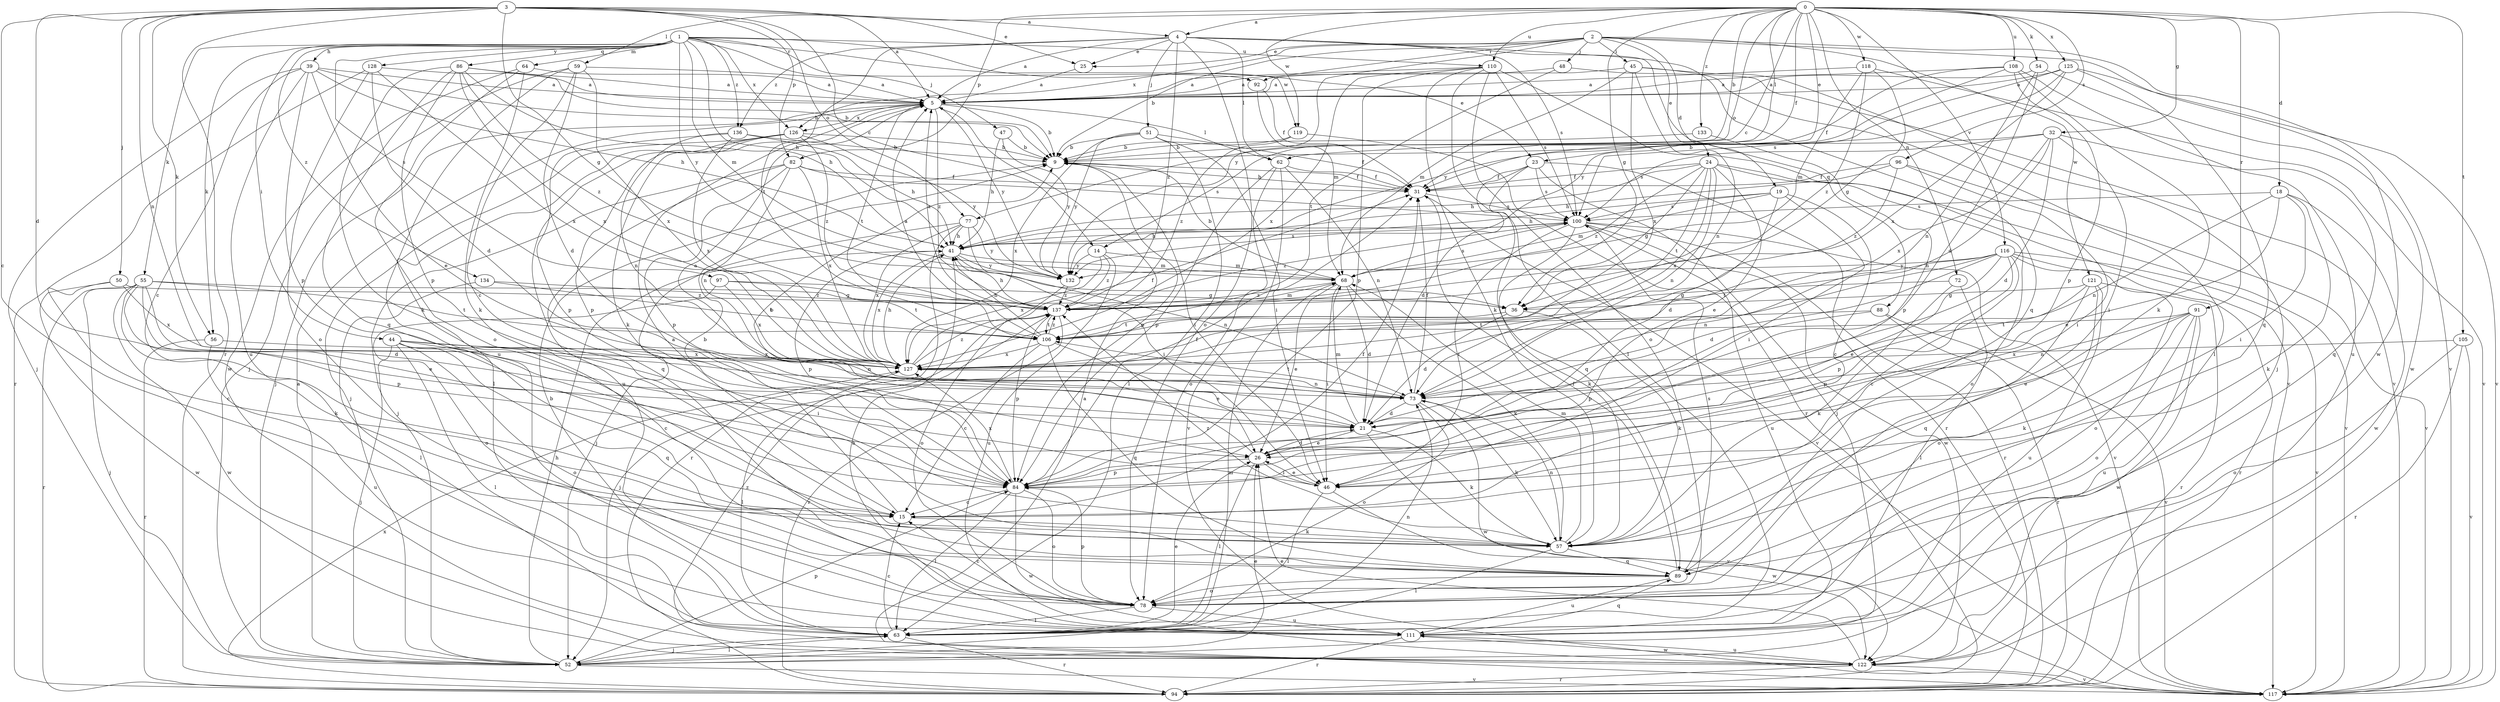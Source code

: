 strict digraph  {
0;
1;
2;
3;
4;
5;
9;
14;
15;
18;
19;
21;
23;
24;
25;
26;
31;
32;
36;
39;
41;
44;
45;
46;
47;
48;
50;
51;
52;
54;
55;
56;
57;
59;
62;
63;
64;
68;
72;
73;
77;
78;
82;
84;
86;
88;
89;
91;
92;
94;
96;
97;
100;
105;
106;
108;
110;
111;
116;
117;
118;
119;
121;
122;
125;
126;
127;
128;
132;
133;
134;
136;
137;
0 -> 4  [label=a];
0 -> 9  [label=b];
0 -> 14  [label=c];
0 -> 18  [label=d];
0 -> 23  [label=e];
0 -> 31  [label=f];
0 -> 32  [label=g];
0 -> 36  [label=g];
0 -> 54  [label=k];
0 -> 59  [label=l];
0 -> 62  [label=l];
0 -> 72  [label=n];
0 -> 77  [label=o];
0 -> 82  [label=p];
0 -> 91  [label=r];
0 -> 96  [label=s];
0 -> 105  [label=t];
0 -> 108  [label=u];
0 -> 110  [label=u];
0 -> 116  [label=v];
0 -> 118  [label=w];
0 -> 119  [label=w];
0 -> 125  [label=x];
0 -> 133  [label=z];
1 -> 23  [label=e];
1 -> 39  [label=h];
1 -> 41  [label=h];
1 -> 44  [label=i];
1 -> 47  [label=j];
1 -> 55  [label=k];
1 -> 56  [label=k];
1 -> 64  [label=m];
1 -> 68  [label=m];
1 -> 86  [label=q];
1 -> 92  [label=r];
1 -> 97  [label=s];
1 -> 110  [label=u];
1 -> 119  [label=w];
1 -> 126  [label=x];
1 -> 128  [label=y];
1 -> 132  [label=y];
1 -> 134  [label=z];
1 -> 136  [label=z];
2 -> 9  [label=b];
2 -> 19  [label=d];
2 -> 24  [label=e];
2 -> 25  [label=e];
2 -> 45  [label=i];
2 -> 48  [label=j];
2 -> 92  [label=r];
2 -> 117  [label=v];
2 -> 121  [label=w];
2 -> 122  [label=w];
2 -> 126  [label=x];
2 -> 132  [label=y];
3 -> 4  [label=a];
3 -> 5  [label=a];
3 -> 14  [label=c];
3 -> 15  [label=c];
3 -> 21  [label=d];
3 -> 25  [label=e];
3 -> 36  [label=g];
3 -> 50  [label=j];
3 -> 56  [label=k];
3 -> 73  [label=n];
3 -> 77  [label=o];
3 -> 82  [label=p];
3 -> 94  [label=r];
4 -> 5  [label=a];
4 -> 25  [label=e];
4 -> 51  [label=j];
4 -> 62  [label=l];
4 -> 78  [label=o];
4 -> 88  [label=q];
4 -> 89  [label=q];
4 -> 100  [label=s];
4 -> 106  [label=t];
4 -> 136  [label=z];
4 -> 137  [label=z];
5 -> 9  [label=b];
5 -> 52  [label=j];
5 -> 57  [label=k];
5 -> 62  [label=l];
5 -> 106  [label=t];
5 -> 126  [label=x];
5 -> 132  [label=y];
5 -> 137  [label=z];
9 -> 31  [label=f];
9 -> 46  [label=i];
9 -> 84  [label=p];
14 -> 68  [label=m];
14 -> 111  [label=u];
14 -> 127  [label=x];
14 -> 132  [label=y];
14 -> 137  [label=z];
15 -> 9  [label=b];
15 -> 31  [label=f];
15 -> 57  [label=k];
18 -> 26  [label=e];
18 -> 46  [label=i];
18 -> 57  [label=k];
18 -> 73  [label=n];
18 -> 100  [label=s];
18 -> 122  [label=w];
19 -> 15  [label=c];
19 -> 21  [label=d];
19 -> 41  [label=h];
19 -> 46  [label=i];
19 -> 68  [label=m];
19 -> 100  [label=s];
21 -> 5  [label=a];
21 -> 26  [label=e];
21 -> 57  [label=k];
21 -> 68  [label=m];
21 -> 117  [label=v];
23 -> 21  [label=d];
23 -> 31  [label=f];
23 -> 52  [label=j];
23 -> 89  [label=q];
23 -> 94  [label=r];
23 -> 100  [label=s];
24 -> 26  [label=e];
24 -> 31  [label=f];
24 -> 36  [label=g];
24 -> 41  [label=h];
24 -> 73  [label=n];
24 -> 78  [label=o];
24 -> 106  [label=t];
24 -> 117  [label=v];
24 -> 127  [label=x];
24 -> 137  [label=z];
25 -> 5  [label=a];
26 -> 9  [label=b];
26 -> 21  [label=d];
26 -> 46  [label=i];
26 -> 63  [label=l];
26 -> 84  [label=p];
31 -> 9  [label=b];
31 -> 100  [label=s];
31 -> 117  [label=v];
32 -> 9  [label=b];
32 -> 21  [label=d];
32 -> 46  [label=i];
32 -> 73  [label=n];
32 -> 89  [label=q];
32 -> 100  [label=s];
32 -> 127  [label=x];
36 -> 21  [label=d];
36 -> 57  [label=k];
36 -> 106  [label=t];
39 -> 5  [label=a];
39 -> 9  [label=b];
39 -> 15  [label=c];
39 -> 26  [label=e];
39 -> 41  [label=h];
39 -> 52  [label=j];
39 -> 84  [label=p];
39 -> 111  [label=u];
41 -> 68  [label=m];
41 -> 73  [label=n];
41 -> 84  [label=p];
41 -> 100  [label=s];
41 -> 127  [label=x];
41 -> 132  [label=y];
44 -> 15  [label=c];
44 -> 46  [label=i];
44 -> 52  [label=j];
44 -> 63  [label=l];
44 -> 73  [label=n];
44 -> 78  [label=o];
44 -> 89  [label=q];
44 -> 127  [label=x];
45 -> 5  [label=a];
45 -> 52  [label=j];
45 -> 63  [label=l];
45 -> 68  [label=m];
45 -> 73  [label=n];
45 -> 127  [label=x];
46 -> 26  [label=e];
46 -> 63  [label=l];
46 -> 122  [label=w];
47 -> 9  [label=b];
47 -> 41  [label=h];
47 -> 132  [label=y];
48 -> 5  [label=a];
48 -> 106  [label=t];
48 -> 117  [label=v];
50 -> 15  [label=c];
50 -> 122  [label=w];
50 -> 127  [label=x];
50 -> 137  [label=z];
51 -> 9  [label=b];
51 -> 31  [label=f];
51 -> 46  [label=i];
51 -> 63  [label=l];
51 -> 127  [label=x];
51 -> 132  [label=y];
52 -> 5  [label=a];
52 -> 26  [label=e];
52 -> 41  [label=h];
52 -> 63  [label=l];
52 -> 68  [label=m];
52 -> 84  [label=p];
52 -> 117  [label=v];
54 -> 5  [label=a];
54 -> 21  [label=d];
54 -> 73  [label=n];
54 -> 122  [label=w];
55 -> 21  [label=d];
55 -> 26  [label=e];
55 -> 36  [label=g];
55 -> 52  [label=j];
55 -> 57  [label=k];
55 -> 84  [label=p];
55 -> 94  [label=r];
55 -> 106  [label=t];
55 -> 122  [label=w];
56 -> 94  [label=r];
56 -> 111  [label=u];
56 -> 127  [label=x];
57 -> 63  [label=l];
57 -> 68  [label=m];
57 -> 73  [label=n];
57 -> 89  [label=q];
57 -> 137  [label=z];
59 -> 5  [label=a];
59 -> 15  [label=c];
59 -> 21  [label=d];
59 -> 52  [label=j];
59 -> 111  [label=u];
59 -> 127  [label=x];
62 -> 31  [label=f];
62 -> 73  [label=n];
62 -> 78  [label=o];
62 -> 84  [label=p];
62 -> 117  [label=v];
63 -> 9  [label=b];
63 -> 15  [label=c];
63 -> 26  [label=e];
63 -> 52  [label=j];
63 -> 73  [label=n];
63 -> 94  [label=r];
64 -> 5  [label=a];
64 -> 57  [label=k];
64 -> 78  [label=o];
64 -> 122  [label=w];
68 -> 9  [label=b];
68 -> 21  [label=d];
68 -> 26  [label=e];
68 -> 46  [label=i];
68 -> 57  [label=k];
68 -> 100  [label=s];
68 -> 137  [label=z];
72 -> 36  [label=g];
72 -> 57  [label=k];
72 -> 63  [label=l];
73 -> 21  [label=d];
73 -> 31  [label=f];
73 -> 57  [label=k];
73 -> 78  [label=o];
73 -> 106  [label=t];
73 -> 122  [label=w];
77 -> 41  [label=h];
77 -> 46  [label=i];
77 -> 52  [label=j];
77 -> 94  [label=r];
77 -> 127  [label=x];
77 -> 132  [label=y];
78 -> 15  [label=c];
78 -> 63  [label=l];
78 -> 84  [label=p];
78 -> 111  [label=u];
82 -> 31  [label=f];
82 -> 52  [label=j];
82 -> 73  [label=n];
82 -> 84  [label=p];
82 -> 89  [label=q];
82 -> 100  [label=s];
82 -> 127  [label=x];
84 -> 15  [label=c];
84 -> 31  [label=f];
84 -> 63  [label=l];
84 -> 78  [label=o];
84 -> 122  [label=w];
84 -> 127  [label=x];
86 -> 5  [label=a];
86 -> 9  [label=b];
86 -> 41  [label=h];
86 -> 57  [label=k];
86 -> 84  [label=p];
86 -> 89  [label=q];
86 -> 127  [label=x];
86 -> 137  [label=z];
88 -> 84  [label=p];
88 -> 94  [label=r];
88 -> 106  [label=t];
88 -> 117  [label=v];
89 -> 5  [label=a];
89 -> 31  [label=f];
89 -> 78  [label=o];
89 -> 100  [label=s];
89 -> 111  [label=u];
91 -> 26  [label=e];
91 -> 57  [label=k];
91 -> 73  [label=n];
91 -> 78  [label=o];
91 -> 106  [label=t];
91 -> 111  [label=u];
91 -> 122  [label=w];
92 -> 31  [label=f];
92 -> 68  [label=m];
94 -> 127  [label=x];
96 -> 31  [label=f];
96 -> 41  [label=h];
96 -> 46  [label=i];
96 -> 117  [label=v];
96 -> 137  [label=z];
97 -> 36  [label=g];
97 -> 78  [label=o];
97 -> 106  [label=t];
97 -> 127  [label=x];
100 -> 41  [label=h];
100 -> 46  [label=i];
100 -> 57  [label=k];
100 -> 94  [label=r];
100 -> 111  [label=u];
100 -> 117  [label=v];
100 -> 122  [label=w];
100 -> 137  [label=z];
105 -> 78  [label=o];
105 -> 94  [label=r];
105 -> 117  [label=v];
105 -> 127  [label=x];
106 -> 5  [label=a];
106 -> 15  [label=c];
106 -> 26  [label=e];
106 -> 41  [label=h];
106 -> 89  [label=q];
106 -> 127  [label=x];
106 -> 137  [label=z];
108 -> 5  [label=a];
108 -> 31  [label=f];
108 -> 57  [label=k];
108 -> 84  [label=p];
108 -> 111  [label=u];
108 -> 132  [label=y];
110 -> 5  [label=a];
110 -> 57  [label=k];
110 -> 63  [label=l];
110 -> 78  [label=o];
110 -> 84  [label=p];
110 -> 100  [label=s];
110 -> 117  [label=v];
110 -> 127  [label=x];
111 -> 41  [label=h];
111 -> 89  [label=q];
111 -> 94  [label=r];
111 -> 122  [label=w];
116 -> 15  [label=c];
116 -> 21  [label=d];
116 -> 26  [label=e];
116 -> 73  [label=n];
116 -> 78  [label=o];
116 -> 84  [label=p];
116 -> 94  [label=r];
116 -> 106  [label=t];
116 -> 117  [label=v];
116 -> 132  [label=y];
117 -> 5  [label=a];
118 -> 5  [label=a];
118 -> 36  [label=g];
118 -> 68  [label=m];
118 -> 117  [label=v];
118 -> 137  [label=z];
119 -> 9  [label=b];
119 -> 94  [label=r];
119 -> 137  [label=z];
121 -> 36  [label=g];
121 -> 78  [label=o];
121 -> 84  [label=p];
121 -> 89  [label=q];
121 -> 94  [label=r];
121 -> 111  [label=u];
122 -> 26  [label=e];
122 -> 94  [label=r];
122 -> 111  [label=u];
122 -> 117  [label=v];
122 -> 137  [label=z];
125 -> 5  [label=a];
125 -> 89  [label=q];
125 -> 100  [label=s];
125 -> 117  [label=v];
125 -> 127  [label=x];
125 -> 132  [label=y];
126 -> 9  [label=b];
126 -> 52  [label=j];
126 -> 63  [label=l];
126 -> 84  [label=p];
126 -> 111  [label=u];
126 -> 132  [label=y];
126 -> 137  [label=z];
127 -> 31  [label=f];
127 -> 41  [label=h];
127 -> 63  [label=l];
127 -> 73  [label=n];
127 -> 137  [label=z];
128 -> 5  [label=a];
128 -> 21  [label=d];
128 -> 78  [label=o];
128 -> 94  [label=r];
128 -> 127  [label=x];
132 -> 78  [label=o];
132 -> 137  [label=z];
133 -> 9  [label=b];
133 -> 84  [label=p];
134 -> 63  [label=l];
134 -> 106  [label=t];
134 -> 137  [label=z];
136 -> 9  [label=b];
136 -> 41  [label=h];
136 -> 73  [label=n];
136 -> 84  [label=p];
136 -> 127  [label=x];
137 -> 5  [label=a];
137 -> 41  [label=h];
137 -> 52  [label=j];
137 -> 68  [label=m];
137 -> 84  [label=p];
137 -> 94  [label=r];
137 -> 106  [label=t];
}

